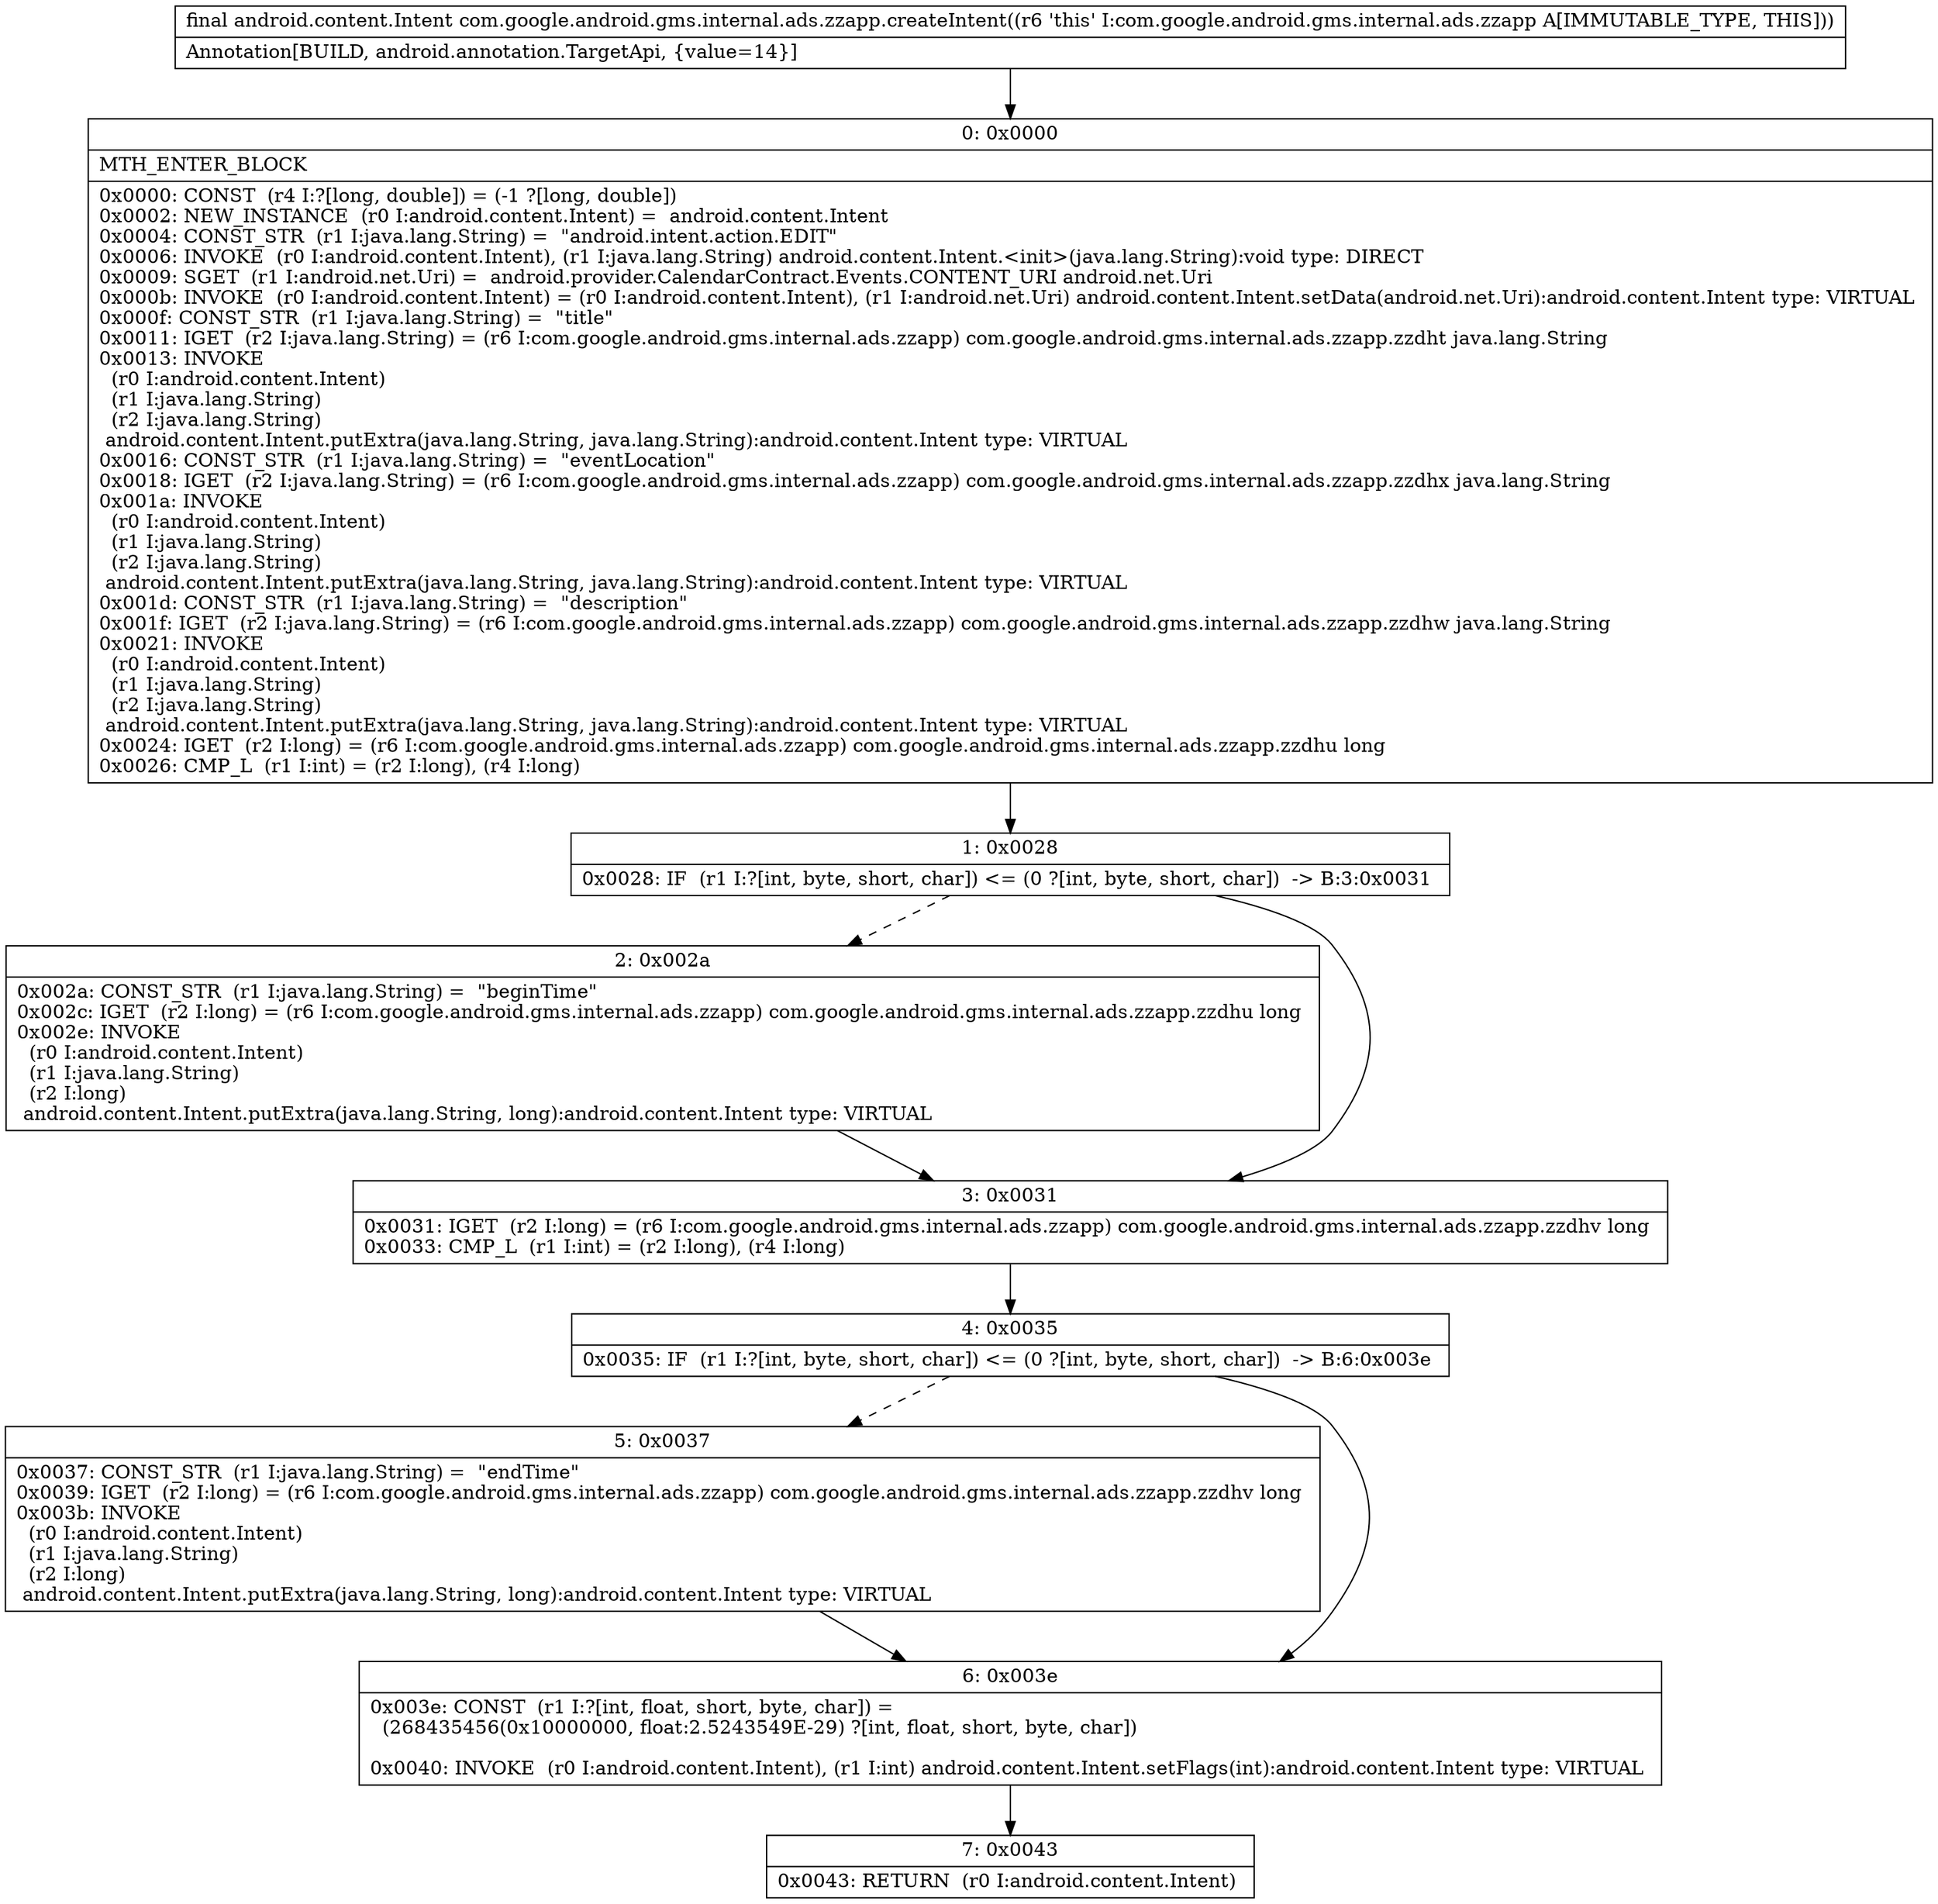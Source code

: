digraph "CFG forcom.google.android.gms.internal.ads.zzapp.createIntent()Landroid\/content\/Intent;" {
Node_0 [shape=record,label="{0\:\ 0x0000|MTH_ENTER_BLOCK\l|0x0000: CONST  (r4 I:?[long, double]) = (\-1 ?[long, double]) \l0x0002: NEW_INSTANCE  (r0 I:android.content.Intent) =  android.content.Intent \l0x0004: CONST_STR  (r1 I:java.lang.String) =  \"android.intent.action.EDIT\" \l0x0006: INVOKE  (r0 I:android.content.Intent), (r1 I:java.lang.String) android.content.Intent.\<init\>(java.lang.String):void type: DIRECT \l0x0009: SGET  (r1 I:android.net.Uri) =  android.provider.CalendarContract.Events.CONTENT_URI android.net.Uri \l0x000b: INVOKE  (r0 I:android.content.Intent) = (r0 I:android.content.Intent), (r1 I:android.net.Uri) android.content.Intent.setData(android.net.Uri):android.content.Intent type: VIRTUAL \l0x000f: CONST_STR  (r1 I:java.lang.String) =  \"title\" \l0x0011: IGET  (r2 I:java.lang.String) = (r6 I:com.google.android.gms.internal.ads.zzapp) com.google.android.gms.internal.ads.zzapp.zzdht java.lang.String \l0x0013: INVOKE  \l  (r0 I:android.content.Intent)\l  (r1 I:java.lang.String)\l  (r2 I:java.lang.String)\l android.content.Intent.putExtra(java.lang.String, java.lang.String):android.content.Intent type: VIRTUAL \l0x0016: CONST_STR  (r1 I:java.lang.String) =  \"eventLocation\" \l0x0018: IGET  (r2 I:java.lang.String) = (r6 I:com.google.android.gms.internal.ads.zzapp) com.google.android.gms.internal.ads.zzapp.zzdhx java.lang.String \l0x001a: INVOKE  \l  (r0 I:android.content.Intent)\l  (r1 I:java.lang.String)\l  (r2 I:java.lang.String)\l android.content.Intent.putExtra(java.lang.String, java.lang.String):android.content.Intent type: VIRTUAL \l0x001d: CONST_STR  (r1 I:java.lang.String) =  \"description\" \l0x001f: IGET  (r2 I:java.lang.String) = (r6 I:com.google.android.gms.internal.ads.zzapp) com.google.android.gms.internal.ads.zzapp.zzdhw java.lang.String \l0x0021: INVOKE  \l  (r0 I:android.content.Intent)\l  (r1 I:java.lang.String)\l  (r2 I:java.lang.String)\l android.content.Intent.putExtra(java.lang.String, java.lang.String):android.content.Intent type: VIRTUAL \l0x0024: IGET  (r2 I:long) = (r6 I:com.google.android.gms.internal.ads.zzapp) com.google.android.gms.internal.ads.zzapp.zzdhu long \l0x0026: CMP_L  (r1 I:int) = (r2 I:long), (r4 I:long) \l}"];
Node_1 [shape=record,label="{1\:\ 0x0028|0x0028: IF  (r1 I:?[int, byte, short, char]) \<= (0 ?[int, byte, short, char])  \-\> B:3:0x0031 \l}"];
Node_2 [shape=record,label="{2\:\ 0x002a|0x002a: CONST_STR  (r1 I:java.lang.String) =  \"beginTime\" \l0x002c: IGET  (r2 I:long) = (r6 I:com.google.android.gms.internal.ads.zzapp) com.google.android.gms.internal.ads.zzapp.zzdhu long \l0x002e: INVOKE  \l  (r0 I:android.content.Intent)\l  (r1 I:java.lang.String)\l  (r2 I:long)\l android.content.Intent.putExtra(java.lang.String, long):android.content.Intent type: VIRTUAL \l}"];
Node_3 [shape=record,label="{3\:\ 0x0031|0x0031: IGET  (r2 I:long) = (r6 I:com.google.android.gms.internal.ads.zzapp) com.google.android.gms.internal.ads.zzapp.zzdhv long \l0x0033: CMP_L  (r1 I:int) = (r2 I:long), (r4 I:long) \l}"];
Node_4 [shape=record,label="{4\:\ 0x0035|0x0035: IF  (r1 I:?[int, byte, short, char]) \<= (0 ?[int, byte, short, char])  \-\> B:6:0x003e \l}"];
Node_5 [shape=record,label="{5\:\ 0x0037|0x0037: CONST_STR  (r1 I:java.lang.String) =  \"endTime\" \l0x0039: IGET  (r2 I:long) = (r6 I:com.google.android.gms.internal.ads.zzapp) com.google.android.gms.internal.ads.zzapp.zzdhv long \l0x003b: INVOKE  \l  (r0 I:android.content.Intent)\l  (r1 I:java.lang.String)\l  (r2 I:long)\l android.content.Intent.putExtra(java.lang.String, long):android.content.Intent type: VIRTUAL \l}"];
Node_6 [shape=record,label="{6\:\ 0x003e|0x003e: CONST  (r1 I:?[int, float, short, byte, char]) = \l  (268435456(0x10000000, float:2.5243549E\-29) ?[int, float, short, byte, char])\l \l0x0040: INVOKE  (r0 I:android.content.Intent), (r1 I:int) android.content.Intent.setFlags(int):android.content.Intent type: VIRTUAL \l}"];
Node_7 [shape=record,label="{7\:\ 0x0043|0x0043: RETURN  (r0 I:android.content.Intent) \l}"];
MethodNode[shape=record,label="{final android.content.Intent com.google.android.gms.internal.ads.zzapp.createIntent((r6 'this' I:com.google.android.gms.internal.ads.zzapp A[IMMUTABLE_TYPE, THIS]))  | Annotation[BUILD, android.annotation.TargetApi, \{value=14\}]\l}"];
MethodNode -> Node_0;
Node_0 -> Node_1;
Node_1 -> Node_2[style=dashed];
Node_1 -> Node_3;
Node_2 -> Node_3;
Node_3 -> Node_4;
Node_4 -> Node_5[style=dashed];
Node_4 -> Node_6;
Node_5 -> Node_6;
Node_6 -> Node_7;
}


